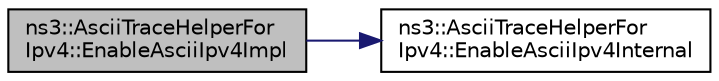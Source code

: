 digraph "ns3::AsciiTraceHelperForIpv4::EnableAsciiIpv4Impl"
{
 // LATEX_PDF_SIZE
  edge [fontname="Helvetica",fontsize="10",labelfontname="Helvetica",labelfontsize="10"];
  node [fontname="Helvetica",fontsize="10",shape=record];
  rankdir="LR";
  Node1 [label="ns3::AsciiTraceHelperFor\lIpv4::EnableAsciiIpv4Impl",height=0.2,width=0.4,color="black", fillcolor="grey75", style="filled", fontcolor="black",tooltip="Enable ascii trace output on the Ipv4 and interface pair specified by a global node-id (of a previous..."];
  Node1 -> Node2 [color="midnightblue",fontsize="10",style="solid",fontname="Helvetica"];
  Node2 [label="ns3::AsciiTraceHelperFor\lIpv4::EnableAsciiIpv4Internal",height=0.2,width=0.4,color="black", fillcolor="white", style="filled",URL="$classns3_1_1_ascii_trace_helper_for_ipv4.html#afe9e8a865d66140f0b2b42b5381b437d",tooltip="Enable ascii trace output on the indicated Ipv4 and interface pair."];
}
